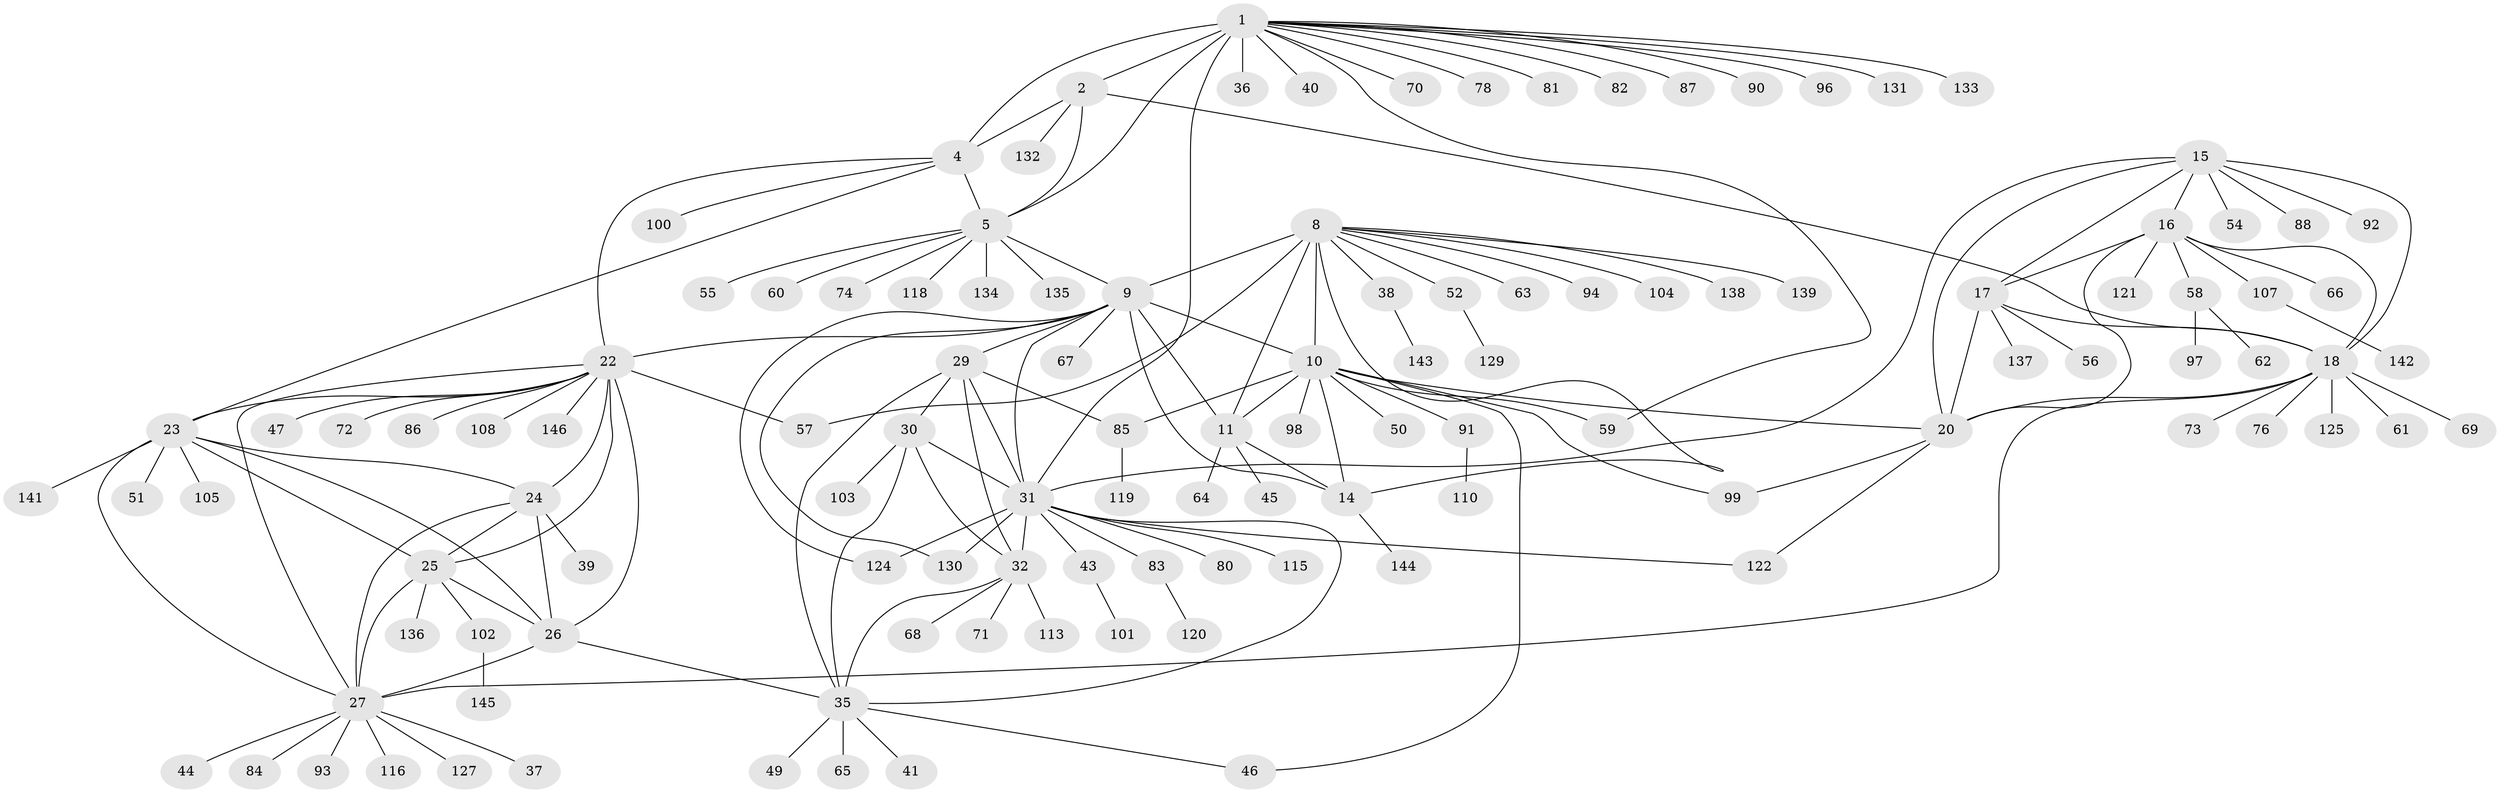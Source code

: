 // original degree distribution, {11: 0.03424657534246575, 9: 0.03424657534246575, 14: 0.02054794520547945, 6: 0.02054794520547945, 8: 0.0410958904109589, 13: 0.00684931506849315, 12: 0.0136986301369863, 10: 0.0273972602739726, 7: 0.03424657534246575, 15: 0.00684931506849315, 1: 0.5958904109589042, 2: 0.1506849315068493, 3: 0.0136986301369863}
// Generated by graph-tools (version 1.1) at 2025/11/02/27/25 16:11:30]
// undirected, 118 vertices, 164 edges
graph export_dot {
graph [start="1"]
  node [color=gray90,style=filled];
  1 [super="+3"];
  2 [super="+111"];
  4 [super="+7"];
  5 [super="+6"];
  8 [super="+12"];
  9 [super="+42"];
  10 [super="+13"];
  11 [super="+106"];
  14 [super="+117"];
  15 [super="+19"];
  16 [super="+77"];
  17 [super="+95"];
  18 [super="+21"];
  20 [super="+89"];
  22 [super="+48"];
  23 [super="+109"];
  24;
  25 [super="+28"];
  26;
  27 [super="+53"];
  29 [super="+34"];
  30 [super="+126"];
  31 [super="+33"];
  32 [super="+112"];
  35 [super="+128"];
  36;
  37;
  38;
  39;
  40;
  41;
  43 [super="+75"];
  44;
  45;
  46;
  47;
  49;
  50;
  51;
  52;
  54;
  55;
  56 [super="+79"];
  57;
  58;
  59;
  60;
  61;
  62;
  63;
  64;
  65;
  66 [super="+114"];
  67 [super="+140"];
  68 [super="+123"];
  69;
  70;
  71;
  72;
  73;
  74;
  76;
  78;
  80;
  81;
  82;
  83;
  84;
  85;
  86;
  87;
  88;
  90;
  91;
  92;
  93;
  94;
  96;
  97;
  98;
  99;
  100;
  101;
  102;
  103;
  104;
  105;
  107;
  108;
  110;
  113;
  115;
  116;
  118;
  119;
  120;
  121;
  122;
  124;
  125;
  127;
  129;
  130;
  131;
  132;
  133;
  134;
  135;
  136;
  137;
  138;
  139;
  141;
  142;
  143;
  144;
  145;
  146;
  1 -- 2 [weight=2];
  1 -- 4 [weight=4];
  1 -- 5 [weight=4];
  1 -- 36;
  1 -- 40;
  1 -- 70;
  1 -- 81;
  1 -- 131;
  1 -- 96;
  1 -- 133;
  1 -- 78;
  1 -- 82;
  1 -- 87;
  1 -- 90;
  1 -- 59;
  1 -- 31;
  2 -- 4 [weight=2];
  2 -- 5 [weight=2];
  2 -- 132;
  2 -- 18;
  4 -- 5 [weight=4];
  4 -- 100;
  4 -- 23;
  4 -- 22;
  5 -- 55;
  5 -- 60;
  5 -- 74;
  5 -- 118;
  5 -- 134;
  5 -- 135;
  5 -- 9;
  8 -- 9 [weight=2];
  8 -- 10 [weight=4];
  8 -- 11 [weight=2];
  8 -- 14 [weight=2];
  8 -- 52;
  8 -- 63;
  8 -- 104;
  8 -- 38;
  8 -- 138;
  8 -- 139;
  8 -- 57;
  8 -- 94;
  9 -- 10 [weight=2];
  9 -- 11;
  9 -- 14;
  9 -- 22;
  9 -- 67;
  9 -- 124;
  9 -- 130;
  9 -- 31;
  9 -- 29;
  10 -- 11 [weight=2];
  10 -- 14 [weight=2];
  10 -- 50;
  10 -- 91;
  10 -- 98;
  10 -- 99;
  10 -- 46;
  10 -- 20;
  10 -- 85;
  10 -- 59;
  11 -- 14;
  11 -- 45;
  11 -- 64;
  14 -- 144;
  15 -- 16 [weight=2];
  15 -- 17 [weight=2];
  15 -- 18 [weight=4];
  15 -- 20 [weight=2];
  15 -- 54;
  15 -- 88;
  15 -- 92;
  15 -- 31;
  16 -- 17;
  16 -- 18 [weight=2];
  16 -- 20;
  16 -- 58;
  16 -- 66;
  16 -- 107;
  16 -- 121;
  17 -- 18 [weight=2];
  17 -- 20;
  17 -- 56;
  17 -- 137;
  18 -- 20 [weight=2];
  18 -- 73;
  18 -- 76;
  18 -- 125;
  18 -- 69;
  18 -- 27;
  18 -- 61;
  20 -- 99;
  20 -- 122;
  22 -- 23;
  22 -- 24;
  22 -- 25 [weight=2];
  22 -- 26;
  22 -- 27;
  22 -- 47;
  22 -- 57;
  22 -- 72;
  22 -- 86;
  22 -- 108;
  22 -- 146;
  23 -- 24;
  23 -- 25 [weight=2];
  23 -- 26;
  23 -- 27;
  23 -- 51;
  23 -- 105;
  23 -- 141;
  24 -- 25 [weight=2];
  24 -- 26;
  24 -- 27;
  24 -- 39;
  25 -- 26 [weight=2];
  25 -- 27 [weight=2];
  25 -- 102;
  25 -- 136;
  26 -- 27;
  26 -- 35;
  27 -- 37;
  27 -- 44;
  27 -- 84;
  27 -- 93;
  27 -- 116;
  27 -- 127;
  29 -- 30 [weight=2];
  29 -- 31 [weight=4];
  29 -- 32 [weight=2];
  29 -- 35 [weight=2];
  29 -- 85;
  30 -- 31 [weight=2];
  30 -- 32;
  30 -- 35;
  30 -- 103;
  31 -- 32 [weight=2];
  31 -- 35 [weight=2];
  31 -- 83;
  31 -- 130;
  31 -- 43;
  31 -- 80;
  31 -- 115;
  31 -- 122;
  31 -- 124;
  32 -- 35;
  32 -- 68;
  32 -- 71;
  32 -- 113;
  35 -- 41;
  35 -- 46;
  35 -- 49;
  35 -- 65;
  38 -- 143;
  43 -- 101;
  52 -- 129;
  58 -- 62;
  58 -- 97;
  83 -- 120;
  85 -- 119;
  91 -- 110;
  102 -- 145;
  107 -- 142;
}
